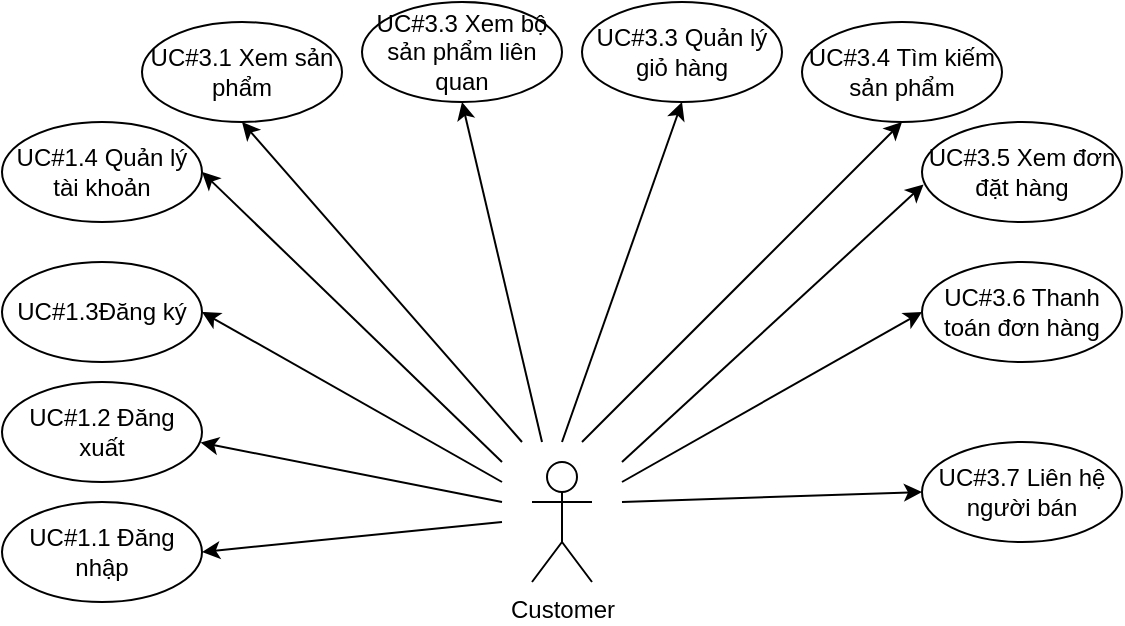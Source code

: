 <mxfile version="27.1.1">
  <diagram name="Page-1" id="ajkatTJUpK-F9nk0nepx">
    <mxGraphModel dx="883" dy="387" grid="1" gridSize="10" guides="1" tooltips="1" connect="1" arrows="1" fold="1" page="1" pageScale="1" pageWidth="850" pageHeight="1100" math="0" shadow="0">
      <root>
        <mxCell id="0" />
        <mxCell id="1" parent="0" />
        <mxCell id="oKOrS_d5fLioqqkdXi4G-1" value="Customer" style="shape=umlActor;verticalLabelPosition=bottom;verticalAlign=top;html=1;outlineConnect=0;" vertex="1" parent="1">
          <mxGeometry x="385" y="250" width="30" height="60" as="geometry" />
        </mxCell>
        <mxCell id="oKOrS_d5fLioqqkdXi4G-4" value="UC#1.1 Đăng nhập" style="ellipse;whiteSpace=wrap;html=1;" vertex="1" parent="1">
          <mxGeometry x="120" y="270" width="100" height="50" as="geometry" />
        </mxCell>
        <mxCell id="oKOrS_d5fLioqqkdXi4G-5" value="UC#1.3Đăng ký" style="ellipse;whiteSpace=wrap;html=1;" vertex="1" parent="1">
          <mxGeometry x="120" y="150" width="100" height="50" as="geometry" />
        </mxCell>
        <mxCell id="oKOrS_d5fLioqqkdXi4G-6" value="UC#1.2 Đăng xuất" style="ellipse;whiteSpace=wrap;html=1;" vertex="1" parent="1">
          <mxGeometry x="120" y="210" width="100" height="50" as="geometry" />
        </mxCell>
        <mxCell id="oKOrS_d5fLioqqkdXi4G-7" value="UC#1.4 Quản lý tài khoản" style="ellipse;whiteSpace=wrap;html=1;" vertex="1" parent="1">
          <mxGeometry x="120" y="80" width="100" height="50" as="geometry" />
        </mxCell>
        <mxCell id="oKOrS_d5fLioqqkdXi4G-8" value="UC#3.1 Xem sản phẩm" style="ellipse;whiteSpace=wrap;html=1;" vertex="1" parent="1">
          <mxGeometry x="190" y="30" width="100" height="50" as="geometry" />
        </mxCell>
        <mxCell id="oKOrS_d5fLioqqkdXi4G-9" value="UC#3.4 Tìm kiếm sản phẩm" style="ellipse;whiteSpace=wrap;html=1;" vertex="1" parent="1">
          <mxGeometry x="520" y="30" width="100" height="50" as="geometry" />
        </mxCell>
        <mxCell id="oKOrS_d5fLioqqkdXi4G-10" value="UC#3.3 Quản lý giỏ hàng" style="ellipse;whiteSpace=wrap;html=1;" vertex="1" parent="1">
          <mxGeometry x="410" y="20" width="100" height="50" as="geometry" />
        </mxCell>
        <mxCell id="oKOrS_d5fLioqqkdXi4G-11" value="UC#3.5 Xem đơn đặt hàng" style="ellipse;whiteSpace=wrap;html=1;" vertex="1" parent="1">
          <mxGeometry x="580" y="80" width="100" height="50" as="geometry" />
        </mxCell>
        <mxCell id="oKOrS_d5fLioqqkdXi4G-13" value="UC#3.6 Thanh toán đơn hàng" style="ellipse;whiteSpace=wrap;html=1;" vertex="1" parent="1">
          <mxGeometry x="580" y="150" width="100" height="50" as="geometry" />
        </mxCell>
        <mxCell id="oKOrS_d5fLioqqkdXi4G-14" value="UC#3.7 Liên hệ người bán" style="ellipse;whiteSpace=wrap;html=1;" vertex="1" parent="1">
          <mxGeometry x="580" y="240" width="100" height="50" as="geometry" />
        </mxCell>
        <mxCell id="oKOrS_d5fLioqqkdXi4G-15" value="" style="endArrow=classic;html=1;rounded=0;entryX=1;entryY=0.5;entryDx=0;entryDy=0;" edge="1" parent="1" target="oKOrS_d5fLioqqkdXi4G-4">
          <mxGeometry width="50" height="50" relative="1" as="geometry">
            <mxPoint x="370" y="280" as="sourcePoint" />
            <mxPoint x="230" y="290" as="targetPoint" />
          </mxGeometry>
        </mxCell>
        <mxCell id="oKOrS_d5fLioqqkdXi4G-17" value="" style="endArrow=classic;html=1;rounded=0;entryX=0;entryY=0.5;entryDx=0;entryDy=0;" edge="1" parent="1" target="oKOrS_d5fLioqqkdXi4G-14">
          <mxGeometry width="50" height="50" relative="1" as="geometry">
            <mxPoint x="430" y="270" as="sourcePoint" />
            <mxPoint x="560" y="290" as="targetPoint" />
          </mxGeometry>
        </mxCell>
        <mxCell id="oKOrS_d5fLioqqkdXi4G-18" value="" style="endArrow=classic;html=1;rounded=0;entryX=1;entryY=0.5;entryDx=0;entryDy=0;" edge="1" parent="1" target="oKOrS_d5fLioqqkdXi4G-5">
          <mxGeometry width="50" height="50" relative="1" as="geometry">
            <mxPoint x="370" y="260" as="sourcePoint" />
            <mxPoint x="230" y="220" as="targetPoint" />
          </mxGeometry>
        </mxCell>
        <mxCell id="oKOrS_d5fLioqqkdXi4G-19" value="" style="endArrow=classic;html=1;rounded=0;entryX=0.993;entryY=0.605;entryDx=0;entryDy=0;entryPerimeter=0;" edge="1" parent="1" target="oKOrS_d5fLioqqkdXi4G-6">
          <mxGeometry width="50" height="50" relative="1" as="geometry">
            <mxPoint x="370" y="270" as="sourcePoint" />
            <mxPoint x="230" y="150" as="targetPoint" />
          </mxGeometry>
        </mxCell>
        <mxCell id="oKOrS_d5fLioqqkdXi4G-20" value="" style="endArrow=classic;html=1;rounded=0;entryX=1;entryY=0.5;entryDx=0;entryDy=0;" edge="1" parent="1" target="oKOrS_d5fLioqqkdXi4G-7">
          <mxGeometry width="50" height="50" relative="1" as="geometry">
            <mxPoint x="370" y="250" as="sourcePoint" />
            <mxPoint x="230" y="100" as="targetPoint" />
          </mxGeometry>
        </mxCell>
        <mxCell id="oKOrS_d5fLioqqkdXi4G-21" value="" style="endArrow=classic;html=1;rounded=0;entryX=0.5;entryY=1;entryDx=0;entryDy=0;" edge="1" parent="1" target="oKOrS_d5fLioqqkdXi4G-8">
          <mxGeometry width="50" height="50" relative="1" as="geometry">
            <mxPoint x="380" y="240" as="sourcePoint" />
            <mxPoint x="290" y="80" as="targetPoint" />
          </mxGeometry>
        </mxCell>
        <mxCell id="oKOrS_d5fLioqqkdXi4G-22" value="" style="endArrow=classic;html=1;rounded=0;entryX=0.5;entryY=1;entryDx=0;entryDy=0;" edge="1" parent="1" target="oKOrS_d5fLioqqkdXi4G-9">
          <mxGeometry width="50" height="50" relative="1" as="geometry">
            <mxPoint x="410" y="240" as="sourcePoint" />
            <mxPoint x="400" y="80" as="targetPoint" />
          </mxGeometry>
        </mxCell>
        <mxCell id="oKOrS_d5fLioqqkdXi4G-25" value="" style="endArrow=classic;html=1;rounded=0;entryX=0.5;entryY=1;entryDx=0;entryDy=0;" edge="1" parent="1" target="oKOrS_d5fLioqqkdXi4G-10">
          <mxGeometry width="50" height="50" relative="1" as="geometry">
            <mxPoint x="400" y="240" as="sourcePoint" />
            <mxPoint x="510" y="80" as="targetPoint" />
          </mxGeometry>
        </mxCell>
        <mxCell id="oKOrS_d5fLioqqkdXi4G-26" value="" style="endArrow=classic;html=1;rounded=0;entryX=0.008;entryY=0.624;entryDx=0;entryDy=0;entryPerimeter=0;" edge="1" parent="1" target="oKOrS_d5fLioqqkdXi4G-11">
          <mxGeometry width="50" height="50" relative="1" as="geometry">
            <mxPoint x="430" y="250" as="sourcePoint" />
            <mxPoint x="560" y="110" as="targetPoint" />
          </mxGeometry>
        </mxCell>
        <mxCell id="oKOrS_d5fLioqqkdXi4G-28" value="" style="endArrow=classic;html=1;rounded=0;entryX=0;entryY=0.5;entryDx=0;entryDy=0;" edge="1" parent="1" target="oKOrS_d5fLioqqkdXi4G-13">
          <mxGeometry width="50" height="50" relative="1" as="geometry">
            <mxPoint x="430" y="260" as="sourcePoint" />
            <mxPoint x="560" y="220" as="targetPoint" />
          </mxGeometry>
        </mxCell>
        <mxCell id="oKOrS_d5fLioqqkdXi4G-29" value="UC#3.3 Xem bộ sản phẩm liên quan" style="ellipse;whiteSpace=wrap;html=1;" vertex="1" parent="1">
          <mxGeometry x="300" y="20" width="100" height="50" as="geometry" />
        </mxCell>
        <mxCell id="oKOrS_d5fLioqqkdXi4G-30" value="" style="endArrow=classic;html=1;rounded=0;entryX=0.5;entryY=1;entryDx=0;entryDy=0;" edge="1" parent="1" target="oKOrS_d5fLioqqkdXi4G-29">
          <mxGeometry width="50" height="50" relative="1" as="geometry">
            <mxPoint x="390" y="240" as="sourcePoint" />
            <mxPoint x="430" y="150" as="targetPoint" />
          </mxGeometry>
        </mxCell>
      </root>
    </mxGraphModel>
  </diagram>
</mxfile>
